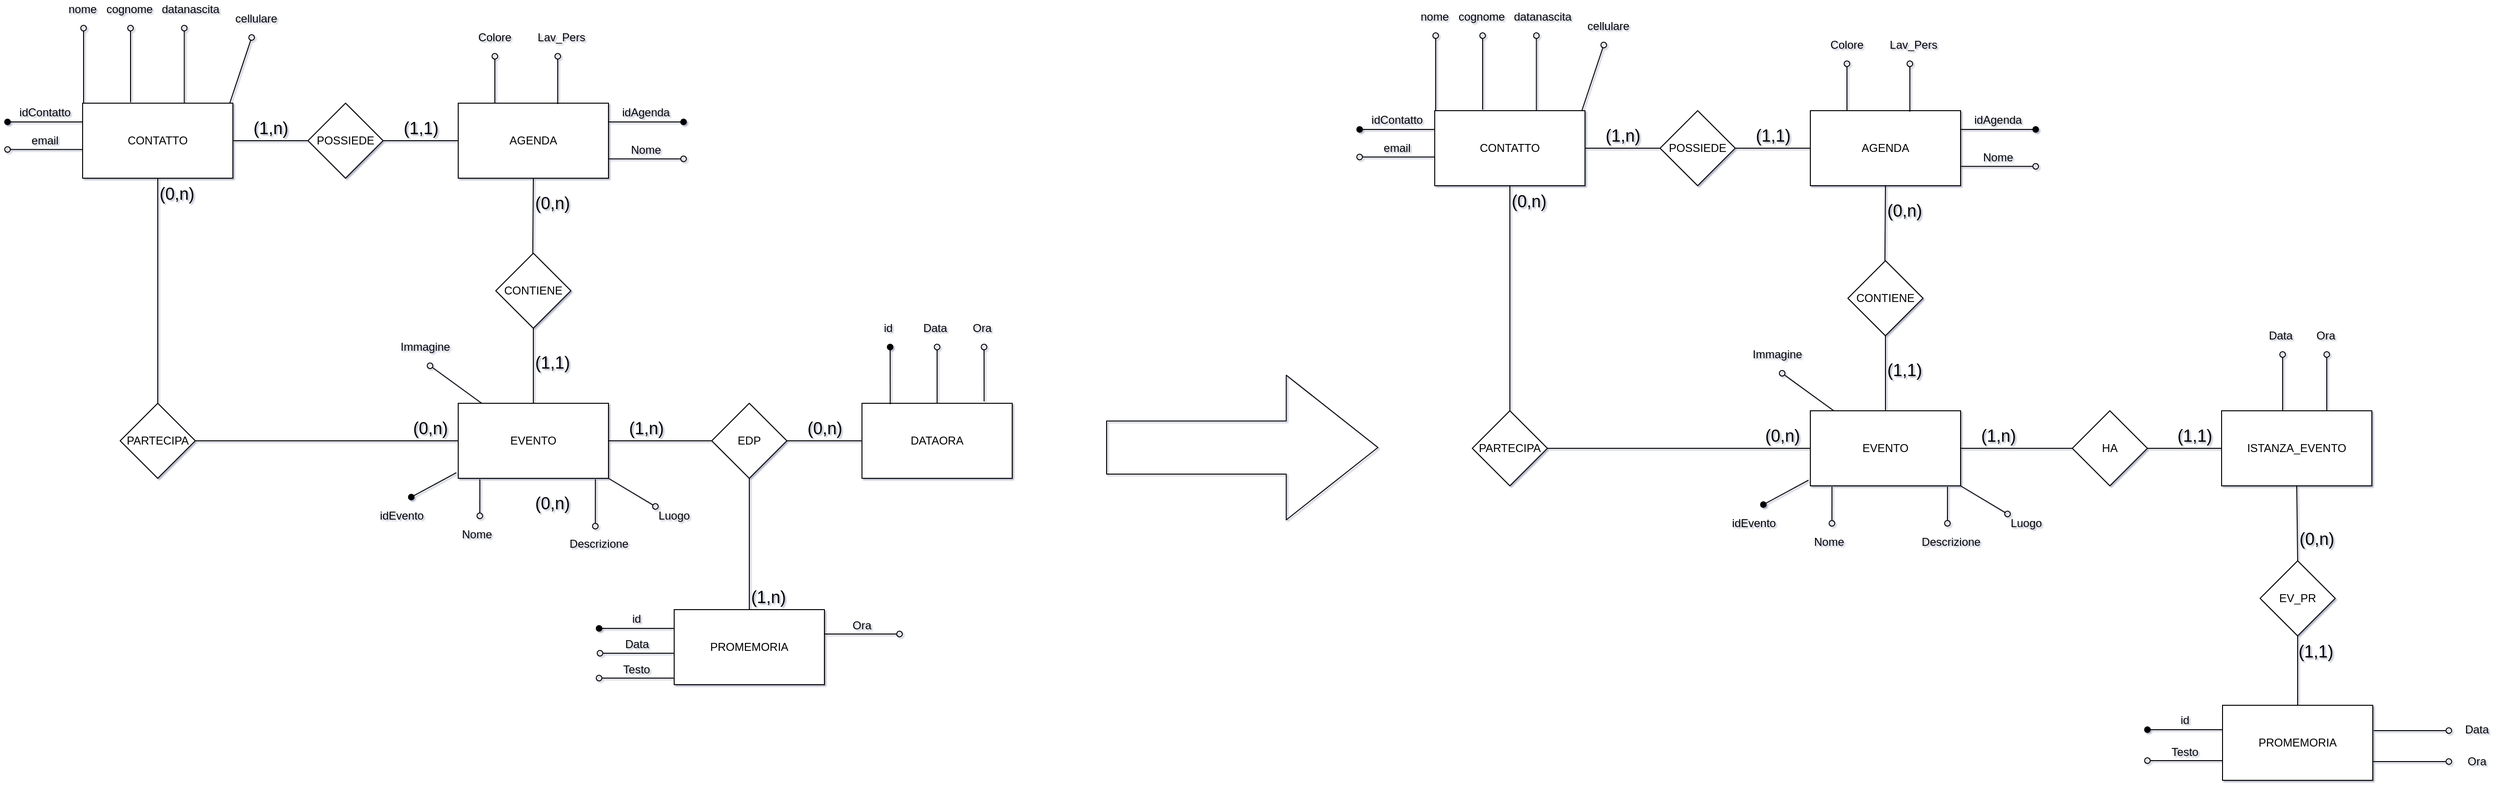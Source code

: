 <mxfile version="12.7.0" type="github">
  <diagram id="C5RBs43oDa-KdzZeNtuy" name="Page-1">
    <mxGraphModel dx="2770" dy="1670" grid="1" gridSize="10" guides="1" tooltips="1" connect="1" arrows="1" fold="1" page="0" pageScale="1" pageWidth="827" pageHeight="1169" math="0" shadow="1">
      <root>
        <mxCell id="WIyWlLk6GJQsqaUBKTNV-0"/>
        <mxCell id="WIyWlLk6GJQsqaUBKTNV-1" parent="WIyWlLk6GJQsqaUBKTNV-0"/>
        <mxCell id="aQOUqq8OAmi28eRQVCnU-102" value="EVENTO" style="rounded=0;whiteSpace=wrap;html=1;" parent="WIyWlLk6GJQsqaUBKTNV-1" vertex="1">
          <mxGeometry x="450" y="340" width="160" height="80" as="geometry"/>
        </mxCell>
        <mxCell id="aQOUqq8OAmi28eRQVCnU-103" value="CONTIENE" style="rhombus;whiteSpace=wrap;html=1;" parent="WIyWlLk6GJQsqaUBKTNV-1" vertex="1">
          <mxGeometry x="490" y="180" width="80" height="80" as="geometry"/>
        </mxCell>
        <mxCell id="aQOUqq8OAmi28eRQVCnU-104" value="AGENDA" style="rounded=0;whiteSpace=wrap;html=1;" parent="WIyWlLk6GJQsqaUBKTNV-1" vertex="1">
          <mxGeometry x="450" y="20" width="160" height="80" as="geometry"/>
        </mxCell>
        <mxCell id="aQOUqq8OAmi28eRQVCnU-105" value="CONTATTO" style="rounded=0;whiteSpace=wrap;html=1;" parent="WIyWlLk6GJQsqaUBKTNV-1" vertex="1">
          <mxGeometry x="50" y="20" width="160" height="80" as="geometry"/>
        </mxCell>
        <mxCell id="aQOUqq8OAmi28eRQVCnU-106" value="POSSIEDE" style="rhombus;whiteSpace=wrap;html=1;" parent="WIyWlLk6GJQsqaUBKTNV-1" vertex="1">
          <mxGeometry x="290" y="20" width="80" height="80" as="geometry"/>
        </mxCell>
        <mxCell id="aQOUqq8OAmi28eRQVCnU-107" value="" style="endArrow=none;html=1;rounded=0;exitX=1;exitY=0.5;exitDx=0;exitDy=0;entryX=0;entryY=0.5;entryDx=0;entryDy=0;" parent="WIyWlLk6GJQsqaUBKTNV-1" source="aQOUqq8OAmi28eRQVCnU-105" target="aQOUqq8OAmi28eRQVCnU-106" edge="1">
          <mxGeometry relative="1" as="geometry">
            <mxPoint x="220" y="60" as="sourcePoint"/>
            <mxPoint x="300" y="60" as="targetPoint"/>
          </mxGeometry>
        </mxCell>
        <mxCell id="aQOUqq8OAmi28eRQVCnU-108" value="(1,n)" style="resizable=0;html=1;align=center;verticalAlign=bottom;fontSize=18;" parent="aQOUqq8OAmi28eRQVCnU-107" connectable="0" vertex="1">
          <mxGeometry x="-1" relative="1" as="geometry">
            <mxPoint x="40" as="offset"/>
          </mxGeometry>
        </mxCell>
        <mxCell id="aQOUqq8OAmi28eRQVCnU-109" value="" style="endArrow=none;html=1;rounded=0;exitX=1;exitY=0.5;exitDx=0;exitDy=0;entryX=0;entryY=0.5;entryDx=0;entryDy=0;" parent="WIyWlLk6GJQsqaUBKTNV-1" edge="1">
          <mxGeometry relative="1" as="geometry">
            <mxPoint x="370" y="60" as="sourcePoint"/>
            <mxPoint x="450" y="60" as="targetPoint"/>
          </mxGeometry>
        </mxCell>
        <mxCell id="aQOUqq8OAmi28eRQVCnU-110" value="(1,1)" style="resizable=0;html=1;align=center;verticalAlign=bottom;fontSize=18;" parent="aQOUqq8OAmi28eRQVCnU-109" connectable="0" vertex="1">
          <mxGeometry x="-1" relative="1" as="geometry">
            <mxPoint x="40" as="offset"/>
          </mxGeometry>
        </mxCell>
        <mxCell id="aQOUqq8OAmi28eRQVCnU-111" value="" style="endArrow=none;html=1;rounded=0;exitX=0.5;exitY=1;exitDx=0;exitDy=0;" parent="WIyWlLk6GJQsqaUBKTNV-1" source="aQOUqq8OAmi28eRQVCnU-104" edge="1">
          <mxGeometry relative="1" as="geometry">
            <mxPoint x="529.41" y="110" as="sourcePoint"/>
            <mxPoint x="529.41" y="180" as="targetPoint"/>
          </mxGeometry>
        </mxCell>
        <mxCell id="aQOUqq8OAmi28eRQVCnU-112" value="(0,n)" style="resizable=0;html=1;align=center;verticalAlign=bottom;fontSize=18;" parent="aQOUqq8OAmi28eRQVCnU-111" connectable="0" vertex="1">
          <mxGeometry x="-1" relative="1" as="geometry">
            <mxPoint x="20" y="40" as="offset"/>
          </mxGeometry>
        </mxCell>
        <mxCell id="aQOUqq8OAmi28eRQVCnU-113" value="" style="endArrow=none;html=1;rounded=0;exitX=0.5;exitY=1;exitDx=0;exitDy=0;entryX=0.5;entryY=0;entryDx=0;entryDy=0;" parent="WIyWlLk6GJQsqaUBKTNV-1" source="aQOUqq8OAmi28eRQVCnU-103" target="aQOUqq8OAmi28eRQVCnU-102" edge="1">
          <mxGeometry relative="1" as="geometry">
            <mxPoint x="520" y="270" as="sourcePoint"/>
            <mxPoint x="520" y="340" as="targetPoint"/>
          </mxGeometry>
        </mxCell>
        <mxCell id="aQOUqq8OAmi28eRQVCnU-114" value="(1,1)" style="resizable=0;html=1;align=center;verticalAlign=bottom;fontSize=18;" parent="aQOUqq8OAmi28eRQVCnU-113" connectable="0" vertex="1">
          <mxGeometry x="-1" relative="1" as="geometry">
            <mxPoint x="20" y="50" as="offset"/>
          </mxGeometry>
        </mxCell>
        <mxCell id="aQOUqq8OAmi28eRQVCnU-115" value="" style="endArrow=none;html=1;rounded=0;entryX=0;entryY=0.5;entryDx=0;entryDy=0;exitX=1;exitY=0.5;exitDx=0;exitDy=0;" parent="WIyWlLk6GJQsqaUBKTNV-1" source="aQOUqq8OAmi28eRQVCnU-117" target="aQOUqq8OAmi28eRQVCnU-102" edge="1">
          <mxGeometry relative="1" as="geometry">
            <mxPoint x="130" y="540" as="sourcePoint"/>
            <mxPoint x="250" y="540" as="targetPoint"/>
            <Array as="points">
              <mxPoint x="170" y="380"/>
              <mxPoint x="350" y="380"/>
            </Array>
          </mxGeometry>
        </mxCell>
        <mxCell id="aQOUqq8OAmi28eRQVCnU-116" value="(0,n)" style="resizable=0;html=1;align=center;verticalAlign=bottom;fontSize=18;" parent="aQOUqq8OAmi28eRQVCnU-115" connectable="0" vertex="1">
          <mxGeometry x="-1" relative="1" as="geometry">
            <mxPoint x="250" as="offset"/>
          </mxGeometry>
        </mxCell>
        <mxCell id="aQOUqq8OAmi28eRQVCnU-117" value="PARTECIPA" style="rhombus;whiteSpace=wrap;html=1;" parent="WIyWlLk6GJQsqaUBKTNV-1" vertex="1">
          <mxGeometry x="90" y="340" width="80" height="80" as="geometry"/>
        </mxCell>
        <mxCell id="aQOUqq8OAmi28eRQVCnU-118" value="" style="endArrow=none;html=1;rounded=0;entryX=0.5;entryY=0;entryDx=0;entryDy=0;exitX=0.5;exitY=1;exitDx=0;exitDy=0;" parent="WIyWlLk6GJQsqaUBKTNV-1" source="aQOUqq8OAmi28eRQVCnU-105" target="aQOUqq8OAmi28eRQVCnU-117" edge="1">
          <mxGeometry relative="1" as="geometry">
            <mxPoint x="130" y="100" as="sourcePoint"/>
            <mxPoint x="290" y="540" as="targetPoint"/>
            <Array as="points"/>
          </mxGeometry>
        </mxCell>
        <mxCell id="aQOUqq8OAmi28eRQVCnU-119" value="(0,n)" style="resizable=0;html=1;align=center;verticalAlign=bottom;fontSize=18;" parent="aQOUqq8OAmi28eRQVCnU-118" connectable="0" vertex="1">
          <mxGeometry x="-1" relative="1" as="geometry">
            <mxPoint x="20" y="30" as="offset"/>
          </mxGeometry>
        </mxCell>
        <mxCell id="aQOUqq8OAmi28eRQVCnU-120" value="" style="group" parent="WIyWlLk6GJQsqaUBKTNV-1" vertex="1" connectable="0">
          <mxGeometry x="-30" y="50" width="80" height="20" as="geometry"/>
        </mxCell>
        <mxCell id="aQOUqq8OAmi28eRQVCnU-121" value="" style="endArrow=none;html=1;startArrow=oval;startFill=0;" parent="aQOUqq8OAmi28eRQVCnU-120" edge="1">
          <mxGeometry width="50" height="50" relative="1" as="geometry">
            <mxPoint y="19.41" as="sourcePoint"/>
            <mxPoint x="80" y="19.41" as="targetPoint"/>
          </mxGeometry>
        </mxCell>
        <mxCell id="aQOUqq8OAmi28eRQVCnU-122" value="email" style="text;html=1;strokeColor=none;fillColor=none;align=center;verticalAlign=middle;whiteSpace=wrap;rounded=0;" parent="aQOUqq8OAmi28eRQVCnU-120" vertex="1">
          <mxGeometry x="20" width="40" height="20" as="geometry"/>
        </mxCell>
        <mxCell id="aQOUqq8OAmi28eRQVCnU-123" value="" style="group" parent="WIyWlLk6GJQsqaUBKTNV-1" vertex="1" connectable="0">
          <mxGeometry x="-30" y="20" width="80" height="20" as="geometry"/>
        </mxCell>
        <mxCell id="aQOUqq8OAmi28eRQVCnU-124" value="idContatto" style="text;html=1;strokeColor=none;fillColor=none;align=center;verticalAlign=middle;whiteSpace=wrap;rounded=0;portConstraint=south;snapToPoint=1;" parent="aQOUqq8OAmi28eRQVCnU-123" vertex="1">
          <mxGeometry x="20" width="40" height="20" as="geometry"/>
        </mxCell>
        <mxCell id="aQOUqq8OAmi28eRQVCnU-125" value="" style="endArrow=none;html=1;startArrow=oval;startFill=1;targetPortConstraint=east;" parent="aQOUqq8OAmi28eRQVCnU-123" edge="1">
          <mxGeometry width="50" height="50" relative="1" as="geometry">
            <mxPoint y="20.0" as="sourcePoint"/>
            <mxPoint x="80" y="20.0" as="targetPoint"/>
          </mxGeometry>
        </mxCell>
        <mxCell id="aQOUqq8OAmi28eRQVCnU-126" value="" style="group;rotation=90;" parent="WIyWlLk6GJQsqaUBKTNV-1" vertex="1" connectable="0">
          <mxGeometry x="70" y="-20" width="80" height="20" as="geometry"/>
        </mxCell>
        <mxCell id="aQOUqq8OAmi28eRQVCnU-127" value="" style="endArrow=none;html=1;startArrow=oval;startFill=0;" parent="aQOUqq8OAmi28eRQVCnU-126" edge="1">
          <mxGeometry width="50" height="50" relative="1" as="geometry">
            <mxPoint x="31" y="-40" as="sourcePoint"/>
            <mxPoint x="31" y="39" as="targetPoint"/>
          </mxGeometry>
        </mxCell>
        <mxCell id="aQOUqq8OAmi28eRQVCnU-128" value="cognome" style="text;html=1;strokeColor=none;fillColor=none;align=center;verticalAlign=middle;whiteSpace=wrap;rounded=0;rotation=0;direction=east;flipH=0;" parent="WIyWlLk6GJQsqaUBKTNV-1" vertex="1">
          <mxGeometry x="80" y="-90" width="40" height="20" as="geometry"/>
        </mxCell>
        <mxCell id="aQOUqq8OAmi28eRQVCnU-129" value="" style="group" parent="WIyWlLk6GJQsqaUBKTNV-1" vertex="1" connectable="0">
          <mxGeometry x="30" y="-90" width="40" height="110" as="geometry"/>
        </mxCell>
        <mxCell id="aQOUqq8OAmi28eRQVCnU-130" value="" style="group;rotation=90;" parent="aQOUqq8OAmi28eRQVCnU-129" vertex="1" connectable="0">
          <mxGeometry x="-10" y="60" width="80" height="20" as="geometry"/>
        </mxCell>
        <mxCell id="aQOUqq8OAmi28eRQVCnU-131" value="" style="endArrow=none;html=1;startArrow=oval;startFill=0;" parent="aQOUqq8OAmi28eRQVCnU-130" edge="1">
          <mxGeometry width="50" height="50" relative="1" as="geometry">
            <mxPoint x="31" y="-30" as="sourcePoint"/>
            <mxPoint x="31" y="50" as="targetPoint"/>
          </mxGeometry>
        </mxCell>
        <mxCell id="aQOUqq8OAmi28eRQVCnU-132" value="nome" style="text;html=1;strokeColor=none;fillColor=none;align=center;verticalAlign=middle;whiteSpace=wrap;rounded=0;rotation=0;direction=east;flipH=0;" parent="aQOUqq8OAmi28eRQVCnU-129" vertex="1">
          <mxGeometry width="40" height="20" as="geometry"/>
        </mxCell>
        <mxCell id="aQOUqq8OAmi28eRQVCnU-133" value="" style="group;rotation=90;" parent="WIyWlLk6GJQsqaUBKTNV-1" vertex="1" connectable="0">
          <mxGeometry x="135" y="-30" width="60" height="20" as="geometry"/>
        </mxCell>
        <mxCell id="aQOUqq8OAmi28eRQVCnU-134" value="" style="endArrow=none;html=1;startArrow=oval;startFill=0;" parent="aQOUqq8OAmi28eRQVCnU-133" edge="1">
          <mxGeometry width="50" height="50" relative="1" as="geometry">
            <mxPoint x="23.25" y="-30" as="sourcePoint"/>
            <mxPoint x="23.25" y="50" as="targetPoint"/>
          </mxGeometry>
        </mxCell>
        <mxCell id="aQOUqq8OAmi28eRQVCnU-135" value="datanascita" style="text;html=1;strokeColor=none;fillColor=none;align=center;verticalAlign=middle;whiteSpace=wrap;rounded=0;rotation=0;direction=east;flipH=0;" parent="WIyWlLk6GJQsqaUBKTNV-1" vertex="1">
          <mxGeometry x="150" y="-90" width="30" height="20" as="geometry"/>
        </mxCell>
        <mxCell id="aQOUqq8OAmi28eRQVCnU-136" value="" style="group" parent="WIyWlLk6GJQsqaUBKTNV-1" vertex="1" connectable="0">
          <mxGeometry x="180" y="-90" width="56.25" height="110" as="geometry"/>
        </mxCell>
        <mxCell id="aQOUqq8OAmi28eRQVCnU-137" value="" style="group;rotation=90;" parent="aQOUqq8OAmi28eRQVCnU-136" vertex="1" connectable="0">
          <mxGeometry x="-11.25" y="63.75" width="67.5" height="20" as="geometry"/>
        </mxCell>
        <mxCell id="aQOUqq8OAmi28eRQVCnU-138" value="" style="endArrow=none;html=1;startArrow=oval;startFill=0;" parent="aQOUqq8OAmi28eRQVCnU-137" edge="1">
          <mxGeometry width="50" height="50" relative="1" as="geometry">
            <mxPoint x="61.25" y="-23.75" as="sourcePoint"/>
            <mxPoint x="38.005" y="46" as="targetPoint"/>
          </mxGeometry>
        </mxCell>
        <mxCell id="aQOUqq8OAmi28eRQVCnU-139" value="cellulare" style="text;html=1;strokeColor=none;fillColor=none;align=center;verticalAlign=middle;whiteSpace=wrap;rounded=0;rotation=0;direction=east;flipH=0;" parent="aQOUqq8OAmi28eRQVCnU-136" vertex="1">
          <mxGeometry x="40" y="10" width="30" height="20" as="geometry"/>
        </mxCell>
        <mxCell id="aQOUqq8OAmi28eRQVCnU-140" value="" style="group;flipH=0;flipV=0;rotation=0;" parent="WIyWlLk6GJQsqaUBKTNV-1" vertex="1" connectable="0">
          <mxGeometry x="610" y="20" width="80" height="20" as="geometry"/>
        </mxCell>
        <mxCell id="aQOUqq8OAmi28eRQVCnU-141" value="" style="endArrow=none;html=1;startArrow=oval;startFill=1;targetPortConstraint=east;" parent="aQOUqq8OAmi28eRQVCnU-140" edge="1">
          <mxGeometry width="50" height="50" relative="1" as="geometry">
            <mxPoint x="80" y="20" as="sourcePoint"/>
            <mxPoint y="20" as="targetPoint"/>
          </mxGeometry>
        </mxCell>
        <mxCell id="aQOUqq8OAmi28eRQVCnU-142" value="idAgenda" style="text;html=1;strokeColor=none;fillColor=none;align=center;verticalAlign=middle;whiteSpace=wrap;rounded=0;portConstraint=south;snapToPoint=1;" parent="aQOUqq8OAmi28eRQVCnU-140" vertex="1">
          <mxGeometry x="20" width="40" height="20" as="geometry"/>
        </mxCell>
        <mxCell id="aQOUqq8OAmi28eRQVCnU-143" value="" style="endArrow=none;html=1;rounded=0;exitX=1;exitY=0.5;exitDx=0;exitDy=0;" parent="WIyWlLk6GJQsqaUBKTNV-1" source="aQOUqq8OAmi28eRQVCnU-102" target="aQOUqq8OAmi28eRQVCnU-145" edge="1">
          <mxGeometry relative="1" as="geometry">
            <mxPoint x="610" y="380" as="sourcePoint"/>
            <mxPoint x="690.0" y="380" as="targetPoint"/>
          </mxGeometry>
        </mxCell>
        <mxCell id="aQOUqq8OAmi28eRQVCnU-144" value="(1,n)" style="resizable=0;html=1;align=center;verticalAlign=bottom;fontSize=18;" parent="aQOUqq8OAmi28eRQVCnU-143" connectable="0" vertex="1">
          <mxGeometry x="-1" relative="1" as="geometry">
            <mxPoint x="40" as="offset"/>
          </mxGeometry>
        </mxCell>
        <mxCell id="aQOUqq8OAmi28eRQVCnU-145" value="EDP" style="rhombus;whiteSpace=wrap;html=1;" parent="WIyWlLk6GJQsqaUBKTNV-1" vertex="1">
          <mxGeometry x="720" y="340" width="80" height="80" as="geometry"/>
        </mxCell>
        <mxCell id="aQOUqq8OAmi28eRQVCnU-146" value="" style="endArrow=none;html=1;rounded=0;entryX=0;entryY=0.5;entryDx=0;entryDy=0;" parent="WIyWlLk6GJQsqaUBKTNV-1" source="aQOUqq8OAmi28eRQVCnU-145" target="aQOUqq8OAmi28eRQVCnU-148" edge="1">
          <mxGeometry relative="1" as="geometry">
            <mxPoint x="800" y="380" as="sourcePoint"/>
            <mxPoint x="850.0" y="380" as="targetPoint"/>
          </mxGeometry>
        </mxCell>
        <mxCell id="aQOUqq8OAmi28eRQVCnU-147" value="(0,n)" style="resizable=0;html=1;align=center;verticalAlign=bottom;fontSize=18;" parent="aQOUqq8OAmi28eRQVCnU-146" connectable="0" vertex="1">
          <mxGeometry x="-1" relative="1" as="geometry">
            <mxPoint x="40" as="offset"/>
          </mxGeometry>
        </mxCell>
        <mxCell id="aQOUqq8OAmi28eRQVCnU-148" value="DATAORA" style="rounded=0;whiteSpace=wrap;html=1;" parent="WIyWlLk6GJQsqaUBKTNV-1" vertex="1">
          <mxGeometry x="880" y="340" width="160" height="80" as="geometry"/>
        </mxCell>
        <mxCell id="aQOUqq8OAmi28eRQVCnU-149" value="" style="group" parent="WIyWlLk6GJQsqaUBKTNV-1" vertex="1" connectable="0">
          <mxGeometry x="610" y="60" width="80" height="20" as="geometry"/>
        </mxCell>
        <mxCell id="aQOUqq8OAmi28eRQVCnU-150" value="" style="endArrow=none;html=1;startArrow=oval;startFill=0;" parent="aQOUqq8OAmi28eRQVCnU-149" edge="1">
          <mxGeometry width="50" height="50" relative="1" as="geometry">
            <mxPoint x="80" y="19.41" as="sourcePoint"/>
            <mxPoint y="19.41" as="targetPoint"/>
          </mxGeometry>
        </mxCell>
        <mxCell id="aQOUqq8OAmi28eRQVCnU-151" value="Nome" style="text;html=1;strokeColor=none;fillColor=none;align=center;verticalAlign=middle;whiteSpace=wrap;rounded=0;" parent="aQOUqq8OAmi28eRQVCnU-149" vertex="1">
          <mxGeometry x="20" width="40" height="20" as="geometry"/>
        </mxCell>
        <mxCell id="aQOUqq8OAmi28eRQVCnU-152" value="" style="group" parent="WIyWlLk6GJQsqaUBKTNV-1" vertex="1" connectable="0">
          <mxGeometry x="410" y="470" width="80" height="20" as="geometry"/>
        </mxCell>
        <mxCell id="aQOUqq8OAmi28eRQVCnU-153" value="Nome" style="text;html=1;strokeColor=none;fillColor=none;align=center;verticalAlign=middle;whiteSpace=wrap;rounded=0;" parent="aQOUqq8OAmi28eRQVCnU-152" vertex="1">
          <mxGeometry x="40" width="40" height="20" as="geometry"/>
        </mxCell>
        <mxCell id="aQOUqq8OAmi28eRQVCnU-154" value="" style="endArrow=none;html=1;startArrow=oval;startFill=0;entryX=0.144;entryY=1.013;entryDx=0;entryDy=0;entryPerimeter=0;" parent="WIyWlLk6GJQsqaUBKTNV-1" target="aQOUqq8OAmi28eRQVCnU-102" edge="1">
          <mxGeometry width="50" height="50" relative="1" as="geometry">
            <mxPoint x="473" y="460" as="sourcePoint"/>
            <mxPoint x="459.5" y="410.0" as="targetPoint"/>
            <Array as="points"/>
          </mxGeometry>
        </mxCell>
        <mxCell id="aQOUqq8OAmi28eRQVCnU-155" value="idEvento" style="text;html=1;strokeColor=none;fillColor=none;align=center;verticalAlign=middle;whiteSpace=wrap;rounded=0;portConstraint=south;snapToPoint=1;" parent="WIyWlLk6GJQsqaUBKTNV-1" vertex="1">
          <mxGeometry x="370" y="450" width="40" height="20" as="geometry"/>
        </mxCell>
        <mxCell id="aQOUqq8OAmi28eRQVCnU-156" value="" style="endArrow=none;html=1;startArrow=oval;startFill=1;targetPortConstraint=east;entryX=-0.012;entryY=0.925;entryDx=0;entryDy=0;entryPerimeter=0;" parent="WIyWlLk6GJQsqaUBKTNV-1" target="aQOUqq8OAmi28eRQVCnU-102" edge="1">
          <mxGeometry width="50" height="50" relative="1" as="geometry">
            <mxPoint x="400" y="440" as="sourcePoint"/>
            <mxPoint x="440" y="270" as="targetPoint"/>
            <Array as="points"/>
          </mxGeometry>
        </mxCell>
        <mxCell id="aQOUqq8OAmi28eRQVCnU-157" value="Descrizione" style="text;html=1;strokeColor=none;fillColor=none;align=center;verticalAlign=middle;whiteSpace=wrap;rounded=0;" parent="WIyWlLk6GJQsqaUBKTNV-1" vertex="1">
          <mxGeometry x="580" y="480" width="40" height="20" as="geometry"/>
        </mxCell>
        <mxCell id="aQOUqq8OAmi28eRQVCnU-158" value="" style="endArrow=none;html=1;startArrow=oval;startFill=0;entryX=0.913;entryY=1.013;entryDx=0;entryDy=0;entryPerimeter=0;" parent="WIyWlLk6GJQsqaUBKTNV-1" target="aQOUqq8OAmi28eRQVCnU-102" edge="1">
          <mxGeometry width="50" height="50" relative="1" as="geometry">
            <mxPoint x="596" y="471" as="sourcePoint"/>
            <mxPoint x="604" y="425" as="targetPoint"/>
          </mxGeometry>
        </mxCell>
        <mxCell id="aQOUqq8OAmi28eRQVCnU-159" value="Luogo" style="text;html=1;strokeColor=none;fillColor=none;align=center;verticalAlign=middle;whiteSpace=wrap;rounded=0;" parent="WIyWlLk6GJQsqaUBKTNV-1" vertex="1">
          <mxGeometry x="660" y="450" width="40" height="20" as="geometry"/>
        </mxCell>
        <mxCell id="aQOUqq8OAmi28eRQVCnU-160" value="" style="endArrow=none;html=1;startArrow=oval;startFill=0;entryX=1;entryY=1;entryDx=0;entryDy=0;" parent="WIyWlLk6GJQsqaUBKTNV-1" target="aQOUqq8OAmi28eRQVCnU-102" edge="1">
          <mxGeometry width="50" height="50" relative="1" as="geometry">
            <mxPoint x="660.0" y="450" as="sourcePoint"/>
            <mxPoint x="610" y="420" as="targetPoint"/>
          </mxGeometry>
        </mxCell>
        <mxCell id="aQOUqq8OAmi28eRQVCnU-163" value="PROMEMORIA" style="rounded=0;whiteSpace=wrap;html=1;" parent="WIyWlLk6GJQsqaUBKTNV-1" vertex="1">
          <mxGeometry x="680" y="560" width="160" height="80" as="geometry"/>
        </mxCell>
        <mxCell id="aQOUqq8OAmi28eRQVCnU-166" value="(0,n)" style="resizable=0;html=1;align=center;verticalAlign=bottom;fontSize=18;" parent="WIyWlLk6GJQsqaUBKTNV-1" connectable="0" vertex="1">
          <mxGeometry x="530" y="420" as="geometry">
            <mxPoint x="20" y="40" as="offset"/>
          </mxGeometry>
        </mxCell>
        <mxCell id="aQOUqq8OAmi28eRQVCnU-167" value="" style="group" parent="WIyWlLk6GJQsqaUBKTNV-1" vertex="1" connectable="0">
          <mxGeometry x="898" y="260" width="80" height="20" as="geometry"/>
        </mxCell>
        <mxCell id="aQOUqq8OAmi28eRQVCnU-168" value="" style="endArrow=none;html=1;startArrow=oval;startFill=0;targetPortConstraint=east;" parent="WIyWlLk6GJQsqaUBKTNV-1" target="aQOUqq8OAmi28eRQVCnU-148" edge="1">
          <mxGeometry width="50" height="50" relative="1" as="geometry">
            <mxPoint x="960" y="280" as="sourcePoint"/>
            <mxPoint x="950" y="280" as="targetPoint"/>
          </mxGeometry>
        </mxCell>
        <mxCell id="aQOUqq8OAmi28eRQVCnU-169" value="Data" style="text;html=1;strokeColor=none;fillColor=none;align=center;verticalAlign=middle;whiteSpace=wrap;rounded=0;portConstraint=south;snapToPoint=1;" parent="WIyWlLk6GJQsqaUBKTNV-1" vertex="1">
          <mxGeometry x="938" y="250" width="40" height="20" as="geometry"/>
        </mxCell>
        <mxCell id="aQOUqq8OAmi28eRQVCnU-170" value="" style="group" parent="WIyWlLk6GJQsqaUBKTNV-1" vertex="1" connectable="0">
          <mxGeometry x="600" y="560" width="80" height="20" as="geometry"/>
        </mxCell>
        <mxCell id="aQOUqq8OAmi28eRQVCnU-171" value="id" style="text;html=1;strokeColor=none;fillColor=none;align=center;verticalAlign=middle;whiteSpace=wrap;rounded=0;portConstraint=south;snapToPoint=1;" parent="aQOUqq8OAmi28eRQVCnU-170" vertex="1">
          <mxGeometry x="20" width="40" height="20" as="geometry"/>
        </mxCell>
        <mxCell id="aQOUqq8OAmi28eRQVCnU-172" value="" style="endArrow=none;html=1;startArrow=oval;startFill=1;targetPortConstraint=east;" parent="aQOUqq8OAmi28eRQVCnU-170" edge="1">
          <mxGeometry width="50" height="50" relative="1" as="geometry">
            <mxPoint y="20.0" as="sourcePoint"/>
            <mxPoint x="80" y="20.0" as="targetPoint"/>
          </mxGeometry>
        </mxCell>
        <mxCell id="aQOUqq8OAmi28eRQVCnU-173" value="Data" style="text;html=1;align=center;verticalAlign=middle;resizable=0;points=[];autosize=1;" parent="WIyWlLk6GJQsqaUBKTNV-1" vertex="1">
          <mxGeometry x="620" y="587" width="40" height="20" as="geometry"/>
        </mxCell>
        <mxCell id="aQOUqq8OAmi28eRQVCnU-174" value="" style="endArrow=none;html=1;startArrow=oval;startFill=0;entryX=1;entryY=0.75;entryDx=0;entryDy=0;" parent="WIyWlLk6GJQsqaUBKTNV-1" edge="1">
          <mxGeometry width="50" height="50" relative="1" as="geometry">
            <mxPoint x="600" y="633" as="sourcePoint"/>
            <mxPoint x="680" y="633" as="targetPoint"/>
          </mxGeometry>
        </mxCell>
        <mxCell id="aQOUqq8OAmi28eRQVCnU-175" value="Testo" style="text;html=1;strokeColor=none;fillColor=none;align=center;verticalAlign=middle;whiteSpace=wrap;rounded=0;" parent="WIyWlLk6GJQsqaUBKTNV-1" vertex="1">
          <mxGeometry x="620" y="614" width="40" height="20" as="geometry"/>
        </mxCell>
        <mxCell id="aQOUqq8OAmi28eRQVCnU-176" value="" style="group" parent="WIyWlLk6GJQsqaUBKTNV-1" vertex="1" connectable="0">
          <mxGeometry x="410" y="320" width="80" height="20" as="geometry"/>
        </mxCell>
        <mxCell id="aQOUqq8OAmi28eRQVCnU-177" value="" style="endArrow=none;html=1;startArrow=oval;startFill=0;" parent="aQOUqq8OAmi28eRQVCnU-176" target="aQOUqq8OAmi28eRQVCnU-102" edge="1">
          <mxGeometry width="50" height="50" relative="1" as="geometry">
            <mxPoint x="10" y="-20" as="sourcePoint"/>
            <mxPoint x="80" y="19" as="targetPoint"/>
          </mxGeometry>
        </mxCell>
        <mxCell id="aQOUqq8OAmi28eRQVCnU-178" value="Immagine" style="text;html=1;strokeColor=none;fillColor=none;align=center;verticalAlign=middle;whiteSpace=wrap;rounded=0;" parent="WIyWlLk6GJQsqaUBKTNV-1" vertex="1">
          <mxGeometry x="395" y="270" width="40" height="20" as="geometry"/>
        </mxCell>
        <mxCell id="aQOUqq8OAmi28eRQVCnU-179" value="" style="endArrow=none;html=1;startArrow=oval;startFill=0;entryX=0;entryY=0.75;entryDx=0;entryDy=0;" parent="WIyWlLk6GJQsqaUBKTNV-1" edge="1">
          <mxGeometry width="50" height="50" relative="1" as="geometry">
            <mxPoint x="601" y="606.5" as="sourcePoint"/>
            <mxPoint x="680" y="606.5" as="targetPoint"/>
          </mxGeometry>
        </mxCell>
        <mxCell id="aQOUqq8OAmi28eRQVCnU-180" value="" style="endArrow=none;html=1;startArrow=oval;startFill=0;entryX=0.5;entryY=0;entryDx=0;entryDy=0;" parent="WIyWlLk6GJQsqaUBKTNV-1" edge="1">
          <mxGeometry width="50" height="50" relative="1" as="geometry">
            <mxPoint x="489" y="-30" as="sourcePoint"/>
            <mxPoint x="489" y="20" as="targetPoint"/>
          </mxGeometry>
        </mxCell>
        <mxCell id="aQOUqq8OAmi28eRQVCnU-181" value="Colore" style="text;html=1;strokeColor=none;fillColor=none;align=center;verticalAlign=middle;whiteSpace=wrap;rounded=0;" parent="WIyWlLk6GJQsqaUBKTNV-1" vertex="1">
          <mxGeometry x="469" y="-60" width="40" height="20" as="geometry"/>
        </mxCell>
        <mxCell id="aQOUqq8OAmi28eRQVCnU-182" value="" style="endArrow=none;html=1;startArrow=oval;startFill=0;entryX=0.681;entryY=0.013;entryDx=0;entryDy=0;entryPerimeter=0;" parent="WIyWlLk6GJQsqaUBKTNV-1" edge="1">
          <mxGeometry width="50" height="50" relative="1" as="geometry">
            <mxPoint x="556" y="-30" as="sourcePoint"/>
            <mxPoint x="555.96" y="21.04" as="targetPoint"/>
          </mxGeometry>
        </mxCell>
        <mxCell id="aQOUqq8OAmi28eRQVCnU-183" value="Lav_Pers" style="text;html=1;strokeColor=none;fillColor=none;align=center;verticalAlign=middle;whiteSpace=wrap;rounded=0;" parent="WIyWlLk6GJQsqaUBKTNV-1" vertex="1">
          <mxGeometry x="540" y="-60" width="40" height="20" as="geometry"/>
        </mxCell>
        <mxCell id="aQOUqq8OAmi28eRQVCnU-184" value="id" style="text;html=1;strokeColor=none;fillColor=none;align=center;verticalAlign=middle;whiteSpace=wrap;rounded=0;portConstraint=south;snapToPoint=1;" parent="WIyWlLk6GJQsqaUBKTNV-1" vertex="1">
          <mxGeometry x="888" y="250" width="40" height="20" as="geometry"/>
        </mxCell>
        <mxCell id="aQOUqq8OAmi28eRQVCnU-185" value="" style="endArrow=none;html=1;startArrow=oval;startFill=1;targetPortConstraint=east;entryX=0.188;entryY=0.013;entryDx=0;entryDy=0;entryPerimeter=0;" parent="WIyWlLk6GJQsqaUBKTNV-1" target="aQOUqq8OAmi28eRQVCnU-148" edge="1">
          <mxGeometry width="50" height="50" relative="1" as="geometry">
            <mxPoint x="910" y="280" as="sourcePoint"/>
            <mxPoint x="890" y="330" as="targetPoint"/>
          </mxGeometry>
        </mxCell>
        <mxCell id="aQOUqq8OAmi28eRQVCnU-186" value="" style="endArrow=none;html=1;startArrow=oval;startFill=0;entryX=0.813;entryY=-0.025;entryDx=0;entryDy=0;entryPerimeter=0;" parent="WIyWlLk6GJQsqaUBKTNV-1" target="aQOUqq8OAmi28eRQVCnU-148" edge="1">
          <mxGeometry width="50" height="50" relative="1" as="geometry">
            <mxPoint x="1010" y="280" as="sourcePoint"/>
            <mxPoint x="1060" y="309.41" as="targetPoint"/>
          </mxGeometry>
        </mxCell>
        <mxCell id="aQOUqq8OAmi28eRQVCnU-187" value="Ora" style="text;html=1;strokeColor=none;fillColor=none;align=center;verticalAlign=middle;whiteSpace=wrap;rounded=0;" parent="WIyWlLk6GJQsqaUBKTNV-1" vertex="1">
          <mxGeometry x="988" y="250" width="40" height="20" as="geometry"/>
        </mxCell>
        <mxCell id="aQOUqq8OAmi28eRQVCnU-190" value="" style="endArrow=none;html=1;rounded=0;exitX=0.5;exitY=1;exitDx=0;exitDy=0;entryX=0.5;entryY=0;entryDx=0;entryDy=0;" parent="WIyWlLk6GJQsqaUBKTNV-1" source="aQOUqq8OAmi28eRQVCnU-145" target="aQOUqq8OAmi28eRQVCnU-163" edge="1">
          <mxGeometry relative="1" as="geometry">
            <mxPoint x="700" y="489.5" as="sourcePoint"/>
            <mxPoint x="810" y="489.5" as="targetPoint"/>
          </mxGeometry>
        </mxCell>
        <mxCell id="aQOUqq8OAmi28eRQVCnU-191" value="(1,n)" style="resizable=0;html=1;align=center;verticalAlign=bottom;fontSize=18;" parent="aQOUqq8OAmi28eRQVCnU-190" connectable="0" vertex="1">
          <mxGeometry x="-1" relative="1" as="geometry">
            <mxPoint x="20" y="140" as="offset"/>
          </mxGeometry>
        </mxCell>
        <mxCell id="3QbVyZa4eNupyLku-kwR-0" value="" style="endArrow=none;html=1;startArrow=oval;startFill=0;entryX=1;entryY=0.75;entryDx=0;entryDy=0;" edge="1" parent="WIyWlLk6GJQsqaUBKTNV-1">
          <mxGeometry width="50" height="50" relative="1" as="geometry">
            <mxPoint x="920" y="586.0" as="sourcePoint"/>
            <mxPoint x="840" y="586.0" as="targetPoint"/>
          </mxGeometry>
        </mxCell>
        <mxCell id="3QbVyZa4eNupyLku-kwR-1" value="Ora" style="text;html=1;strokeColor=none;fillColor=none;align=center;verticalAlign=middle;whiteSpace=wrap;rounded=0;" vertex="1" parent="WIyWlLk6GJQsqaUBKTNV-1">
          <mxGeometry x="860" y="567" width="40" height="20" as="geometry"/>
        </mxCell>
        <mxCell id="3QbVyZa4eNupyLku-kwR-2" value="EVENTO" style="rounded=0;whiteSpace=wrap;html=1;" vertex="1" parent="WIyWlLk6GJQsqaUBKTNV-1">
          <mxGeometry x="1890" y="348" width="160" height="80" as="geometry"/>
        </mxCell>
        <mxCell id="3QbVyZa4eNupyLku-kwR-3" value="CONTIENE" style="rhombus;whiteSpace=wrap;html=1;" vertex="1" parent="WIyWlLk6GJQsqaUBKTNV-1">
          <mxGeometry x="1930" y="188" width="80" height="80" as="geometry"/>
        </mxCell>
        <mxCell id="3QbVyZa4eNupyLku-kwR-4" value="AGENDA" style="rounded=0;whiteSpace=wrap;html=1;" vertex="1" parent="WIyWlLk6GJQsqaUBKTNV-1">
          <mxGeometry x="1890" y="28" width="160" height="80" as="geometry"/>
        </mxCell>
        <mxCell id="3QbVyZa4eNupyLku-kwR-5" value="CONTATTO" style="rounded=0;whiteSpace=wrap;html=1;" vertex="1" parent="WIyWlLk6GJQsqaUBKTNV-1">
          <mxGeometry x="1490" y="28" width="160" height="80" as="geometry"/>
        </mxCell>
        <mxCell id="3QbVyZa4eNupyLku-kwR-6" value="POSSIEDE" style="rhombus;whiteSpace=wrap;html=1;" vertex="1" parent="WIyWlLk6GJQsqaUBKTNV-1">
          <mxGeometry x="1730" y="28" width="80" height="80" as="geometry"/>
        </mxCell>
        <mxCell id="3QbVyZa4eNupyLku-kwR-7" value="" style="endArrow=none;html=1;rounded=0;exitX=1;exitY=0.5;exitDx=0;exitDy=0;entryX=0;entryY=0.5;entryDx=0;entryDy=0;" edge="1" parent="WIyWlLk6GJQsqaUBKTNV-1" source="3QbVyZa4eNupyLku-kwR-5" target="3QbVyZa4eNupyLku-kwR-6">
          <mxGeometry relative="1" as="geometry">
            <mxPoint x="1660" y="68" as="sourcePoint"/>
            <mxPoint x="1740" y="68" as="targetPoint"/>
          </mxGeometry>
        </mxCell>
        <mxCell id="3QbVyZa4eNupyLku-kwR-8" value="(1,n)" style="resizable=0;html=1;align=center;verticalAlign=bottom;fontSize=18;" connectable="0" vertex="1" parent="3QbVyZa4eNupyLku-kwR-7">
          <mxGeometry x="-1" relative="1" as="geometry">
            <mxPoint x="40" as="offset"/>
          </mxGeometry>
        </mxCell>
        <mxCell id="3QbVyZa4eNupyLku-kwR-9" value="" style="endArrow=none;html=1;rounded=0;exitX=1;exitY=0.5;exitDx=0;exitDy=0;entryX=0;entryY=0.5;entryDx=0;entryDy=0;" edge="1" parent="WIyWlLk6GJQsqaUBKTNV-1">
          <mxGeometry relative="1" as="geometry">
            <mxPoint x="1810" y="68" as="sourcePoint"/>
            <mxPoint x="1890" y="68" as="targetPoint"/>
          </mxGeometry>
        </mxCell>
        <mxCell id="3QbVyZa4eNupyLku-kwR-10" value="(1,1)" style="resizable=0;html=1;align=center;verticalAlign=bottom;fontSize=18;" connectable="0" vertex="1" parent="3QbVyZa4eNupyLku-kwR-9">
          <mxGeometry x="-1" relative="1" as="geometry">
            <mxPoint x="40" as="offset"/>
          </mxGeometry>
        </mxCell>
        <mxCell id="3QbVyZa4eNupyLku-kwR-11" value="" style="endArrow=none;html=1;rounded=0;exitX=0.5;exitY=1;exitDx=0;exitDy=0;" edge="1" parent="WIyWlLk6GJQsqaUBKTNV-1" source="3QbVyZa4eNupyLku-kwR-4">
          <mxGeometry relative="1" as="geometry">
            <mxPoint x="1969.41" y="118" as="sourcePoint"/>
            <mxPoint x="1969.41" y="188" as="targetPoint"/>
          </mxGeometry>
        </mxCell>
        <mxCell id="3QbVyZa4eNupyLku-kwR-12" value="(0,n)" style="resizable=0;html=1;align=center;verticalAlign=bottom;fontSize=18;" connectable="0" vertex="1" parent="3QbVyZa4eNupyLku-kwR-11">
          <mxGeometry x="-1" relative="1" as="geometry">
            <mxPoint x="20" y="40" as="offset"/>
          </mxGeometry>
        </mxCell>
        <mxCell id="3QbVyZa4eNupyLku-kwR-13" value="" style="endArrow=none;html=1;rounded=0;exitX=0.5;exitY=1;exitDx=0;exitDy=0;entryX=0.5;entryY=0;entryDx=0;entryDy=0;" edge="1" parent="WIyWlLk6GJQsqaUBKTNV-1" source="3QbVyZa4eNupyLku-kwR-3" target="3QbVyZa4eNupyLku-kwR-2">
          <mxGeometry relative="1" as="geometry">
            <mxPoint x="1960" y="278" as="sourcePoint"/>
            <mxPoint x="1960" y="348" as="targetPoint"/>
          </mxGeometry>
        </mxCell>
        <mxCell id="3QbVyZa4eNupyLku-kwR-14" value="(1,1)" style="resizable=0;html=1;align=center;verticalAlign=bottom;fontSize=18;" connectable="0" vertex="1" parent="3QbVyZa4eNupyLku-kwR-13">
          <mxGeometry x="-1" relative="1" as="geometry">
            <mxPoint x="20" y="50" as="offset"/>
          </mxGeometry>
        </mxCell>
        <mxCell id="3QbVyZa4eNupyLku-kwR-15" value="" style="endArrow=none;html=1;rounded=0;entryX=0;entryY=0.5;entryDx=0;entryDy=0;exitX=1;exitY=0.5;exitDx=0;exitDy=0;" edge="1" parent="WIyWlLk6GJQsqaUBKTNV-1" source="3QbVyZa4eNupyLku-kwR-17" target="3QbVyZa4eNupyLku-kwR-2">
          <mxGeometry relative="1" as="geometry">
            <mxPoint x="1570" y="548" as="sourcePoint"/>
            <mxPoint x="1690" y="548" as="targetPoint"/>
            <Array as="points">
              <mxPoint x="1610" y="388"/>
              <mxPoint x="1790" y="388"/>
            </Array>
          </mxGeometry>
        </mxCell>
        <mxCell id="3QbVyZa4eNupyLku-kwR-16" value="(0,n)" style="resizable=0;html=1;align=center;verticalAlign=bottom;fontSize=18;" connectable="0" vertex="1" parent="3QbVyZa4eNupyLku-kwR-15">
          <mxGeometry x="-1" relative="1" as="geometry">
            <mxPoint x="250" as="offset"/>
          </mxGeometry>
        </mxCell>
        <mxCell id="3QbVyZa4eNupyLku-kwR-17" value="PARTECIPA" style="rhombus;whiteSpace=wrap;html=1;" vertex="1" parent="WIyWlLk6GJQsqaUBKTNV-1">
          <mxGeometry x="1530" y="348" width="80" height="80" as="geometry"/>
        </mxCell>
        <mxCell id="3QbVyZa4eNupyLku-kwR-18" value="" style="endArrow=none;html=1;rounded=0;entryX=0.5;entryY=0;entryDx=0;entryDy=0;exitX=0.5;exitY=1;exitDx=0;exitDy=0;" edge="1" parent="WIyWlLk6GJQsqaUBKTNV-1" source="3QbVyZa4eNupyLku-kwR-5" target="3QbVyZa4eNupyLku-kwR-17">
          <mxGeometry relative="1" as="geometry">
            <mxPoint x="1570" y="108" as="sourcePoint"/>
            <mxPoint x="1730" y="548" as="targetPoint"/>
            <Array as="points"/>
          </mxGeometry>
        </mxCell>
        <mxCell id="3QbVyZa4eNupyLku-kwR-19" value="(0,n)" style="resizable=0;html=1;align=center;verticalAlign=bottom;fontSize=18;" connectable="0" vertex="1" parent="3QbVyZa4eNupyLku-kwR-18">
          <mxGeometry x="-1" relative="1" as="geometry">
            <mxPoint x="20" y="30" as="offset"/>
          </mxGeometry>
        </mxCell>
        <mxCell id="3QbVyZa4eNupyLku-kwR-20" value="" style="group" vertex="1" connectable="0" parent="WIyWlLk6GJQsqaUBKTNV-1">
          <mxGeometry x="1410" y="58" width="80" height="20" as="geometry"/>
        </mxCell>
        <mxCell id="3QbVyZa4eNupyLku-kwR-21" value="" style="endArrow=none;html=1;startArrow=oval;startFill=0;" edge="1" parent="3QbVyZa4eNupyLku-kwR-20">
          <mxGeometry width="50" height="50" relative="1" as="geometry">
            <mxPoint y="19.41" as="sourcePoint"/>
            <mxPoint x="80" y="19.41" as="targetPoint"/>
          </mxGeometry>
        </mxCell>
        <mxCell id="3QbVyZa4eNupyLku-kwR-22" value="email" style="text;html=1;strokeColor=none;fillColor=none;align=center;verticalAlign=middle;whiteSpace=wrap;rounded=0;" vertex="1" parent="3QbVyZa4eNupyLku-kwR-20">
          <mxGeometry x="20" width="40" height="20" as="geometry"/>
        </mxCell>
        <mxCell id="3QbVyZa4eNupyLku-kwR-23" value="" style="group" vertex="1" connectable="0" parent="WIyWlLk6GJQsqaUBKTNV-1">
          <mxGeometry x="1410" y="28" width="80" height="20" as="geometry"/>
        </mxCell>
        <mxCell id="3QbVyZa4eNupyLku-kwR-24" value="idContatto" style="text;html=1;strokeColor=none;fillColor=none;align=center;verticalAlign=middle;whiteSpace=wrap;rounded=0;portConstraint=south;snapToPoint=1;" vertex="1" parent="3QbVyZa4eNupyLku-kwR-23">
          <mxGeometry x="20" width="40" height="20" as="geometry"/>
        </mxCell>
        <mxCell id="3QbVyZa4eNupyLku-kwR-25" value="" style="endArrow=none;html=1;startArrow=oval;startFill=1;targetPortConstraint=east;" edge="1" parent="3QbVyZa4eNupyLku-kwR-23">
          <mxGeometry width="50" height="50" relative="1" as="geometry">
            <mxPoint y="20.0" as="sourcePoint"/>
            <mxPoint x="80" y="20.0" as="targetPoint"/>
          </mxGeometry>
        </mxCell>
        <mxCell id="3QbVyZa4eNupyLku-kwR-26" value="" style="group;rotation=90;" vertex="1" connectable="0" parent="WIyWlLk6GJQsqaUBKTNV-1">
          <mxGeometry x="1510" y="-12" width="80" height="20" as="geometry"/>
        </mxCell>
        <mxCell id="3QbVyZa4eNupyLku-kwR-27" value="" style="endArrow=none;html=1;startArrow=oval;startFill=0;" edge="1" parent="3QbVyZa4eNupyLku-kwR-26">
          <mxGeometry width="50" height="50" relative="1" as="geometry">
            <mxPoint x="31" y="-40" as="sourcePoint"/>
            <mxPoint x="31" y="39" as="targetPoint"/>
          </mxGeometry>
        </mxCell>
        <mxCell id="3QbVyZa4eNupyLku-kwR-28" value="cognome" style="text;html=1;strokeColor=none;fillColor=none;align=center;verticalAlign=middle;whiteSpace=wrap;rounded=0;rotation=0;direction=east;flipH=0;" vertex="1" parent="WIyWlLk6GJQsqaUBKTNV-1">
          <mxGeometry x="1520" y="-82" width="40" height="20" as="geometry"/>
        </mxCell>
        <mxCell id="3QbVyZa4eNupyLku-kwR-29" value="" style="group" vertex="1" connectable="0" parent="WIyWlLk6GJQsqaUBKTNV-1">
          <mxGeometry x="1470" y="-82" width="40" height="110" as="geometry"/>
        </mxCell>
        <mxCell id="3QbVyZa4eNupyLku-kwR-30" value="" style="group;rotation=90;" vertex="1" connectable="0" parent="3QbVyZa4eNupyLku-kwR-29">
          <mxGeometry x="-10" y="60" width="80" height="20" as="geometry"/>
        </mxCell>
        <mxCell id="3QbVyZa4eNupyLku-kwR-31" value="" style="endArrow=none;html=1;startArrow=oval;startFill=0;" edge="1" parent="3QbVyZa4eNupyLku-kwR-30">
          <mxGeometry width="50" height="50" relative="1" as="geometry">
            <mxPoint x="31" y="-30" as="sourcePoint"/>
            <mxPoint x="31" y="50" as="targetPoint"/>
          </mxGeometry>
        </mxCell>
        <mxCell id="3QbVyZa4eNupyLku-kwR-32" value="nome" style="text;html=1;strokeColor=none;fillColor=none;align=center;verticalAlign=middle;whiteSpace=wrap;rounded=0;rotation=0;direction=east;flipH=0;" vertex="1" parent="3QbVyZa4eNupyLku-kwR-29">
          <mxGeometry width="40" height="20" as="geometry"/>
        </mxCell>
        <mxCell id="3QbVyZa4eNupyLku-kwR-33" value="" style="group;rotation=90;" vertex="1" connectable="0" parent="WIyWlLk6GJQsqaUBKTNV-1">
          <mxGeometry x="1575" y="-22" width="60" height="20" as="geometry"/>
        </mxCell>
        <mxCell id="3QbVyZa4eNupyLku-kwR-34" value="" style="endArrow=none;html=1;startArrow=oval;startFill=0;" edge="1" parent="3QbVyZa4eNupyLku-kwR-33">
          <mxGeometry width="50" height="50" relative="1" as="geometry">
            <mxPoint x="23.25" y="-30" as="sourcePoint"/>
            <mxPoint x="23.25" y="50" as="targetPoint"/>
          </mxGeometry>
        </mxCell>
        <mxCell id="3QbVyZa4eNupyLku-kwR-35" value="datanascita" style="text;html=1;strokeColor=none;fillColor=none;align=center;verticalAlign=middle;whiteSpace=wrap;rounded=0;rotation=0;direction=east;flipH=0;" vertex="1" parent="WIyWlLk6GJQsqaUBKTNV-1">
          <mxGeometry x="1590" y="-82" width="30" height="20" as="geometry"/>
        </mxCell>
        <mxCell id="3QbVyZa4eNupyLku-kwR-36" value="" style="group" vertex="1" connectable="0" parent="WIyWlLk6GJQsqaUBKTNV-1">
          <mxGeometry x="1620" y="-82" width="56.25" height="110" as="geometry"/>
        </mxCell>
        <mxCell id="3QbVyZa4eNupyLku-kwR-37" value="" style="group;rotation=90;" vertex="1" connectable="0" parent="3QbVyZa4eNupyLku-kwR-36">
          <mxGeometry x="-11.25" y="63.75" width="67.5" height="20" as="geometry"/>
        </mxCell>
        <mxCell id="3QbVyZa4eNupyLku-kwR-38" value="" style="endArrow=none;html=1;startArrow=oval;startFill=0;" edge="1" parent="3QbVyZa4eNupyLku-kwR-37">
          <mxGeometry width="50" height="50" relative="1" as="geometry">
            <mxPoint x="61.25" y="-23.75" as="sourcePoint"/>
            <mxPoint x="38.005" y="46" as="targetPoint"/>
          </mxGeometry>
        </mxCell>
        <mxCell id="3QbVyZa4eNupyLku-kwR-39" value="cellulare" style="text;html=1;strokeColor=none;fillColor=none;align=center;verticalAlign=middle;whiteSpace=wrap;rounded=0;rotation=0;direction=east;flipH=0;" vertex="1" parent="3QbVyZa4eNupyLku-kwR-36">
          <mxGeometry x="40" y="10" width="30" height="20" as="geometry"/>
        </mxCell>
        <mxCell id="3QbVyZa4eNupyLku-kwR-40" value="" style="group;flipH=0;flipV=0;rotation=0;" vertex="1" connectable="0" parent="WIyWlLk6GJQsqaUBKTNV-1">
          <mxGeometry x="2050" y="28" width="80" height="20" as="geometry"/>
        </mxCell>
        <mxCell id="3QbVyZa4eNupyLku-kwR-41" value="" style="endArrow=none;html=1;startArrow=oval;startFill=1;targetPortConstraint=east;" edge="1" parent="3QbVyZa4eNupyLku-kwR-40">
          <mxGeometry width="50" height="50" relative="1" as="geometry">
            <mxPoint x="80" y="20" as="sourcePoint"/>
            <mxPoint y="20" as="targetPoint"/>
          </mxGeometry>
        </mxCell>
        <mxCell id="3QbVyZa4eNupyLku-kwR-42" value="idAgenda" style="text;html=1;strokeColor=none;fillColor=none;align=center;verticalAlign=middle;whiteSpace=wrap;rounded=0;portConstraint=south;snapToPoint=1;" vertex="1" parent="3QbVyZa4eNupyLku-kwR-40">
          <mxGeometry x="20" width="40" height="20" as="geometry"/>
        </mxCell>
        <mxCell id="3QbVyZa4eNupyLku-kwR-43" value="" style="endArrow=none;html=1;rounded=0;exitX=1;exitY=0.5;exitDx=0;exitDy=0;" edge="1" parent="WIyWlLk6GJQsqaUBKTNV-1" source="3QbVyZa4eNupyLku-kwR-2" target="3QbVyZa4eNupyLku-kwR-45">
          <mxGeometry relative="1" as="geometry">
            <mxPoint x="2050" y="388" as="sourcePoint"/>
            <mxPoint x="2130.0" y="388" as="targetPoint"/>
          </mxGeometry>
        </mxCell>
        <mxCell id="3QbVyZa4eNupyLku-kwR-44" value="(1,n)" style="resizable=0;html=1;align=center;verticalAlign=bottom;fontSize=18;" connectable="0" vertex="1" parent="3QbVyZa4eNupyLku-kwR-43">
          <mxGeometry x="-1" relative="1" as="geometry">
            <mxPoint x="40" as="offset"/>
          </mxGeometry>
        </mxCell>
        <mxCell id="3QbVyZa4eNupyLku-kwR-45" value="HA" style="rhombus;whiteSpace=wrap;html=1;" vertex="1" parent="WIyWlLk6GJQsqaUBKTNV-1">
          <mxGeometry x="2169" y="348" width="80" height="80" as="geometry"/>
        </mxCell>
        <mxCell id="3QbVyZa4eNupyLku-kwR-46" value="" style="group" vertex="1" connectable="0" parent="WIyWlLk6GJQsqaUBKTNV-1">
          <mxGeometry x="2050" y="68" width="80" height="20" as="geometry"/>
        </mxCell>
        <mxCell id="3QbVyZa4eNupyLku-kwR-47" value="" style="endArrow=none;html=1;startArrow=oval;startFill=0;" edge="1" parent="3QbVyZa4eNupyLku-kwR-46">
          <mxGeometry width="50" height="50" relative="1" as="geometry">
            <mxPoint x="80" y="19.41" as="sourcePoint"/>
            <mxPoint y="19.41" as="targetPoint"/>
          </mxGeometry>
        </mxCell>
        <mxCell id="3QbVyZa4eNupyLku-kwR-48" value="Nome" style="text;html=1;strokeColor=none;fillColor=none;align=center;verticalAlign=middle;whiteSpace=wrap;rounded=0;" vertex="1" parent="3QbVyZa4eNupyLku-kwR-46">
          <mxGeometry x="20" width="40" height="20" as="geometry"/>
        </mxCell>
        <mxCell id="3QbVyZa4eNupyLku-kwR-49" value="" style="group" vertex="1" connectable="0" parent="WIyWlLk6GJQsqaUBKTNV-1">
          <mxGeometry x="1850" y="478" width="80" height="20" as="geometry"/>
        </mxCell>
        <mxCell id="3QbVyZa4eNupyLku-kwR-50" value="Nome" style="text;html=1;strokeColor=none;fillColor=none;align=center;verticalAlign=middle;whiteSpace=wrap;rounded=0;" vertex="1" parent="3QbVyZa4eNupyLku-kwR-49">
          <mxGeometry x="40" width="40" height="20" as="geometry"/>
        </mxCell>
        <mxCell id="3QbVyZa4eNupyLku-kwR-51" value="" style="endArrow=none;html=1;startArrow=oval;startFill=0;entryX=0.144;entryY=1.013;entryDx=0;entryDy=0;entryPerimeter=0;" edge="1" parent="WIyWlLk6GJQsqaUBKTNV-1" target="3QbVyZa4eNupyLku-kwR-2">
          <mxGeometry width="50" height="50" relative="1" as="geometry">
            <mxPoint x="1913" y="468" as="sourcePoint"/>
            <mxPoint x="1899.5" y="418.0" as="targetPoint"/>
            <Array as="points"/>
          </mxGeometry>
        </mxCell>
        <mxCell id="3QbVyZa4eNupyLku-kwR-52" value="idEvento" style="text;html=1;strokeColor=none;fillColor=none;align=center;verticalAlign=middle;whiteSpace=wrap;rounded=0;portConstraint=south;snapToPoint=1;" vertex="1" parent="WIyWlLk6GJQsqaUBKTNV-1">
          <mxGeometry x="1810" y="458" width="40" height="20" as="geometry"/>
        </mxCell>
        <mxCell id="3QbVyZa4eNupyLku-kwR-53" value="" style="endArrow=none;html=1;startArrow=oval;startFill=1;targetPortConstraint=east;entryX=-0.012;entryY=0.925;entryDx=0;entryDy=0;entryPerimeter=0;" edge="1" parent="WIyWlLk6GJQsqaUBKTNV-1" target="3QbVyZa4eNupyLku-kwR-2">
          <mxGeometry width="50" height="50" relative="1" as="geometry">
            <mxPoint x="1840" y="448" as="sourcePoint"/>
            <mxPoint x="1880" y="278" as="targetPoint"/>
            <Array as="points"/>
          </mxGeometry>
        </mxCell>
        <mxCell id="3QbVyZa4eNupyLku-kwR-54" value="Descrizione" style="text;html=1;strokeColor=none;fillColor=none;align=center;verticalAlign=middle;whiteSpace=wrap;rounded=0;" vertex="1" parent="WIyWlLk6GJQsqaUBKTNV-1">
          <mxGeometry x="2020" y="478" width="40" height="20" as="geometry"/>
        </mxCell>
        <mxCell id="3QbVyZa4eNupyLku-kwR-55" value="" style="endArrow=none;html=1;startArrow=oval;startFill=0;entryX=0.913;entryY=1.013;entryDx=0;entryDy=0;entryPerimeter=0;" edge="1" parent="WIyWlLk6GJQsqaUBKTNV-1" target="3QbVyZa4eNupyLku-kwR-2">
          <mxGeometry width="50" height="50" relative="1" as="geometry">
            <mxPoint x="2036" y="468" as="sourcePoint"/>
            <mxPoint x="2044" y="433" as="targetPoint"/>
          </mxGeometry>
        </mxCell>
        <mxCell id="3QbVyZa4eNupyLku-kwR-56" value="Luogo" style="text;html=1;strokeColor=none;fillColor=none;align=center;verticalAlign=middle;whiteSpace=wrap;rounded=0;" vertex="1" parent="WIyWlLk6GJQsqaUBKTNV-1">
          <mxGeometry x="2100" y="458" width="40" height="20" as="geometry"/>
        </mxCell>
        <mxCell id="3QbVyZa4eNupyLku-kwR-57" value="" style="endArrow=none;html=1;startArrow=oval;startFill=0;entryX=1;entryY=1;entryDx=0;entryDy=0;" edge="1" parent="WIyWlLk6GJQsqaUBKTNV-1" target="3QbVyZa4eNupyLku-kwR-2">
          <mxGeometry width="50" height="50" relative="1" as="geometry">
            <mxPoint x="2100.0" y="458" as="sourcePoint"/>
            <mxPoint x="2050" y="428" as="targetPoint"/>
          </mxGeometry>
        </mxCell>
        <mxCell id="3QbVyZa4eNupyLku-kwR-58" value="PROMEMORIA" style="rounded=0;whiteSpace=wrap;html=1;" vertex="1" parent="WIyWlLk6GJQsqaUBKTNV-1">
          <mxGeometry x="2329" y="662" width="160" height="80" as="geometry"/>
        </mxCell>
        <mxCell id="3QbVyZa4eNupyLku-kwR-59" value="" style="group" vertex="1" connectable="0" parent="WIyWlLk6GJQsqaUBKTNV-1">
          <mxGeometry x="2249" y="668" width="80" height="20" as="geometry"/>
        </mxCell>
        <mxCell id="3QbVyZa4eNupyLku-kwR-60" value="id" style="text;html=1;strokeColor=none;fillColor=none;align=center;verticalAlign=middle;whiteSpace=wrap;rounded=0;portConstraint=south;snapToPoint=1;" vertex="1" parent="3QbVyZa4eNupyLku-kwR-59">
          <mxGeometry x="20" width="40" height="20" as="geometry"/>
        </mxCell>
        <mxCell id="3QbVyZa4eNupyLku-kwR-61" value="" style="endArrow=none;html=1;startArrow=oval;startFill=1;targetPortConstraint=east;" edge="1" parent="3QbVyZa4eNupyLku-kwR-59">
          <mxGeometry width="50" height="50" relative="1" as="geometry">
            <mxPoint y="20.0" as="sourcePoint"/>
            <mxPoint x="80" y="20.0" as="targetPoint"/>
          </mxGeometry>
        </mxCell>
        <mxCell id="3QbVyZa4eNupyLku-kwR-62" value="" style="endArrow=none;html=1;startArrow=oval;startFill=0;entryX=1;entryY=0.75;entryDx=0;entryDy=0;" edge="1" parent="WIyWlLk6GJQsqaUBKTNV-1">
          <mxGeometry width="50" height="50" relative="1" as="geometry">
            <mxPoint x="2249" y="721" as="sourcePoint"/>
            <mxPoint x="2329" y="721" as="targetPoint"/>
          </mxGeometry>
        </mxCell>
        <mxCell id="3QbVyZa4eNupyLku-kwR-63" value="Testo" style="text;html=1;strokeColor=none;fillColor=none;align=center;verticalAlign=middle;whiteSpace=wrap;rounded=0;" vertex="1" parent="WIyWlLk6GJQsqaUBKTNV-1">
          <mxGeometry x="2269" y="702" width="40" height="20" as="geometry"/>
        </mxCell>
        <mxCell id="3QbVyZa4eNupyLku-kwR-64" value="" style="group" vertex="1" connectable="0" parent="WIyWlLk6GJQsqaUBKTNV-1">
          <mxGeometry x="1850" y="328" width="80" height="20" as="geometry"/>
        </mxCell>
        <mxCell id="3QbVyZa4eNupyLku-kwR-65" value="" style="endArrow=none;html=1;startArrow=oval;startFill=0;" edge="1" parent="3QbVyZa4eNupyLku-kwR-64" target="3QbVyZa4eNupyLku-kwR-2">
          <mxGeometry width="50" height="50" relative="1" as="geometry">
            <mxPoint x="10" y="-20" as="sourcePoint"/>
            <mxPoint x="80" y="19" as="targetPoint"/>
          </mxGeometry>
        </mxCell>
        <mxCell id="3QbVyZa4eNupyLku-kwR-66" value="Immagine" style="text;html=1;strokeColor=none;fillColor=none;align=center;verticalAlign=middle;whiteSpace=wrap;rounded=0;" vertex="1" parent="WIyWlLk6GJQsqaUBKTNV-1">
          <mxGeometry x="1835" y="278" width="40" height="20" as="geometry"/>
        </mxCell>
        <mxCell id="3QbVyZa4eNupyLku-kwR-67" value="" style="endArrow=none;html=1;startArrow=oval;startFill=0;entryX=0.5;entryY=0;entryDx=0;entryDy=0;" edge="1" parent="WIyWlLk6GJQsqaUBKTNV-1">
          <mxGeometry width="50" height="50" relative="1" as="geometry">
            <mxPoint x="1929" y="-22" as="sourcePoint"/>
            <mxPoint x="1929" y="28" as="targetPoint"/>
          </mxGeometry>
        </mxCell>
        <mxCell id="3QbVyZa4eNupyLku-kwR-68" value="Colore" style="text;html=1;strokeColor=none;fillColor=none;align=center;verticalAlign=middle;whiteSpace=wrap;rounded=0;" vertex="1" parent="WIyWlLk6GJQsqaUBKTNV-1">
          <mxGeometry x="1909" y="-52" width="40" height="20" as="geometry"/>
        </mxCell>
        <mxCell id="3QbVyZa4eNupyLku-kwR-69" value="" style="endArrow=none;html=1;startArrow=oval;startFill=0;entryX=0.681;entryY=0.013;entryDx=0;entryDy=0;entryPerimeter=0;" edge="1" parent="WIyWlLk6GJQsqaUBKTNV-1">
          <mxGeometry width="50" height="50" relative="1" as="geometry">
            <mxPoint x="1996" y="-22" as="sourcePoint"/>
            <mxPoint x="1995.96" y="29.04" as="targetPoint"/>
          </mxGeometry>
        </mxCell>
        <mxCell id="3QbVyZa4eNupyLku-kwR-70" value="Lav_Pers" style="text;html=1;strokeColor=none;fillColor=none;align=center;verticalAlign=middle;whiteSpace=wrap;rounded=0;" vertex="1" parent="WIyWlLk6GJQsqaUBKTNV-1">
          <mxGeometry x="1980" y="-52" width="40" height="20" as="geometry"/>
        </mxCell>
        <mxCell id="3QbVyZa4eNupyLku-kwR-71" value="" style="endArrow=none;html=1;rounded=0;exitX=0.5;exitY=1;exitDx=0;exitDy=0;entryX=0.5;entryY=0;entryDx=0;entryDy=0;" edge="1" parent="WIyWlLk6GJQsqaUBKTNV-1" source="3QbVyZa4eNupyLku-kwR-76" target="3QbVyZa4eNupyLku-kwR-58">
          <mxGeometry relative="1" as="geometry">
            <mxPoint x="2180" y="537.5" as="sourcePoint"/>
            <mxPoint x="2290" y="537.5" as="targetPoint"/>
          </mxGeometry>
        </mxCell>
        <mxCell id="3QbVyZa4eNupyLku-kwR-72" value="(0,n)" style="resizable=0;html=1;align=center;verticalAlign=bottom;fontSize=18;" connectable="0" vertex="1" parent="3QbVyZa4eNupyLku-kwR-71">
          <mxGeometry x="-1" relative="1" as="geometry">
            <mxPoint x="20" y="-90" as="offset"/>
          </mxGeometry>
        </mxCell>
        <mxCell id="3QbVyZa4eNupyLku-kwR-73" value="ISTANZA_EVENTO" style="rounded=0;whiteSpace=wrap;html=1;" vertex="1" parent="WIyWlLk6GJQsqaUBKTNV-1">
          <mxGeometry x="2328" y="348" width="160" height="80" as="geometry"/>
        </mxCell>
        <mxCell id="3QbVyZa4eNupyLku-kwR-74" value="" style="endArrow=none;html=1;rounded=0;entryX=0;entryY=0.5;entryDx=0;entryDy=0;exitX=1;exitY=0.5;exitDx=0;exitDy=0;" edge="1" parent="WIyWlLk6GJQsqaUBKTNV-1" source="3QbVyZa4eNupyLku-kwR-45" target="3QbVyZa4eNupyLku-kwR-73">
          <mxGeometry relative="1" as="geometry">
            <mxPoint x="2288" y="388" as="sourcePoint"/>
            <mxPoint x="2649" y="388" as="targetPoint"/>
          </mxGeometry>
        </mxCell>
        <mxCell id="3QbVyZa4eNupyLku-kwR-75" value="(1,1)" style="resizable=0;html=1;align=center;verticalAlign=bottom;fontSize=18;" connectable="0" vertex="1" parent="3QbVyZa4eNupyLku-kwR-74">
          <mxGeometry x="-1" relative="1" as="geometry">
            <mxPoint x="50" as="offset"/>
          </mxGeometry>
        </mxCell>
        <mxCell id="3QbVyZa4eNupyLku-kwR-76" value="EV_PR" style="rhombus;whiteSpace=wrap;html=1;" vertex="1" parent="WIyWlLk6GJQsqaUBKTNV-1">
          <mxGeometry x="2369" y="508" width="80" height="80" as="geometry"/>
        </mxCell>
        <mxCell id="3QbVyZa4eNupyLku-kwR-77" value="" style="endArrow=none;html=1;rounded=0;exitX=0.5;exitY=1;exitDx=0;exitDy=0;entryX=0.5;entryY=0;entryDx=0;entryDy=0;" edge="1" parent="WIyWlLk6GJQsqaUBKTNV-1" source="3QbVyZa4eNupyLku-kwR-73" target="3QbVyZa4eNupyLku-kwR-76">
          <mxGeometry relative="1" as="geometry">
            <mxPoint x="2418" y="418" as="sourcePoint"/>
            <mxPoint x="2418" y="622" as="targetPoint"/>
          </mxGeometry>
        </mxCell>
        <mxCell id="3QbVyZa4eNupyLku-kwR-78" value="(1,1)" style="resizable=0;html=1;align=center;verticalAlign=bottom;fontSize=18;" connectable="0" vertex="1" parent="3QbVyZa4eNupyLku-kwR-77">
          <mxGeometry x="-1" relative="1" as="geometry">
            <mxPoint x="20" y="190" as="offset"/>
          </mxGeometry>
        </mxCell>
        <mxCell id="3QbVyZa4eNupyLku-kwR-79" value="" style="endArrow=none;html=1;startArrow=oval;startFill=0;targetPortConstraint=east;" edge="1" parent="WIyWlLk6GJQsqaUBKTNV-1">
          <mxGeometry width="50" height="50" relative="1" as="geometry">
            <mxPoint x="2393.0" y="288" as="sourcePoint"/>
            <mxPoint x="2393.0" y="348" as="targetPoint"/>
          </mxGeometry>
        </mxCell>
        <mxCell id="3QbVyZa4eNupyLku-kwR-80" value="Data" style="text;html=1;strokeColor=none;fillColor=none;align=center;verticalAlign=middle;whiteSpace=wrap;rounded=0;portConstraint=south;snapToPoint=1;" vertex="1" parent="WIyWlLk6GJQsqaUBKTNV-1">
          <mxGeometry x="2371" y="258" width="40" height="20" as="geometry"/>
        </mxCell>
        <mxCell id="3QbVyZa4eNupyLku-kwR-81" value="" style="endArrow=none;html=1;startArrow=oval;startFill=0;" edge="1" parent="WIyWlLk6GJQsqaUBKTNV-1">
          <mxGeometry width="50" height="50" relative="1" as="geometry">
            <mxPoint x="2440" y="288" as="sourcePoint"/>
            <mxPoint x="2440" y="348" as="targetPoint"/>
          </mxGeometry>
        </mxCell>
        <mxCell id="3QbVyZa4eNupyLku-kwR-82" value="Ora" style="text;html=1;strokeColor=none;fillColor=none;align=center;verticalAlign=middle;whiteSpace=wrap;rounded=0;" vertex="1" parent="WIyWlLk6GJQsqaUBKTNV-1">
          <mxGeometry x="2419" y="258" width="40" height="20" as="geometry"/>
        </mxCell>
        <mxCell id="3QbVyZa4eNupyLku-kwR-83" value="" style="endArrow=none;html=1;startArrow=oval;startFill=0;targetPortConstraint=east;entryX=1.006;entryY=0.338;entryDx=0;entryDy=0;entryPerimeter=0;" edge="1" parent="WIyWlLk6GJQsqaUBKTNV-1" target="3QbVyZa4eNupyLku-kwR-58">
          <mxGeometry width="50" height="50" relative="1" as="geometry">
            <mxPoint x="2570" y="689" as="sourcePoint"/>
            <mxPoint x="2562" y="698" as="targetPoint"/>
          </mxGeometry>
        </mxCell>
        <mxCell id="3QbVyZa4eNupyLku-kwR-84" value="Data" style="text;html=1;strokeColor=none;fillColor=none;align=center;verticalAlign=middle;whiteSpace=wrap;rounded=0;portConstraint=south;snapToPoint=1;" vertex="1" parent="WIyWlLk6GJQsqaUBKTNV-1">
          <mxGeometry x="2580" y="678" width="40" height="20" as="geometry"/>
        </mxCell>
        <mxCell id="3QbVyZa4eNupyLku-kwR-85" value="" style="endArrow=none;html=1;startArrow=oval;startFill=0;entryX=1;entryY=0.75;entryDx=0;entryDy=0;" edge="1" parent="WIyWlLk6GJQsqaUBKTNV-1" target="3QbVyZa4eNupyLku-kwR-58">
          <mxGeometry width="50" height="50" relative="1" as="geometry">
            <mxPoint x="2570" y="722" as="sourcePoint"/>
            <mxPoint x="2609" y="698" as="targetPoint"/>
          </mxGeometry>
        </mxCell>
        <mxCell id="3QbVyZa4eNupyLku-kwR-86" value="Ora" style="text;html=1;strokeColor=none;fillColor=none;align=center;verticalAlign=middle;whiteSpace=wrap;rounded=0;" vertex="1" parent="WIyWlLk6GJQsqaUBKTNV-1">
          <mxGeometry x="2580" y="712" width="40" height="20" as="geometry"/>
        </mxCell>
        <mxCell id="3QbVyZa4eNupyLku-kwR-87" value="" style="shape=flexArrow;endArrow=classic;html=1;endWidth=96.667;endSize=32.217;width=56.667;" edge="1" parent="WIyWlLk6GJQsqaUBKTNV-1">
          <mxGeometry width="50" height="50" relative="1" as="geometry">
            <mxPoint x="1140" y="387.17" as="sourcePoint"/>
            <mxPoint x="1430" y="387.17" as="targetPoint"/>
          </mxGeometry>
        </mxCell>
      </root>
    </mxGraphModel>
  </diagram>
</mxfile>
